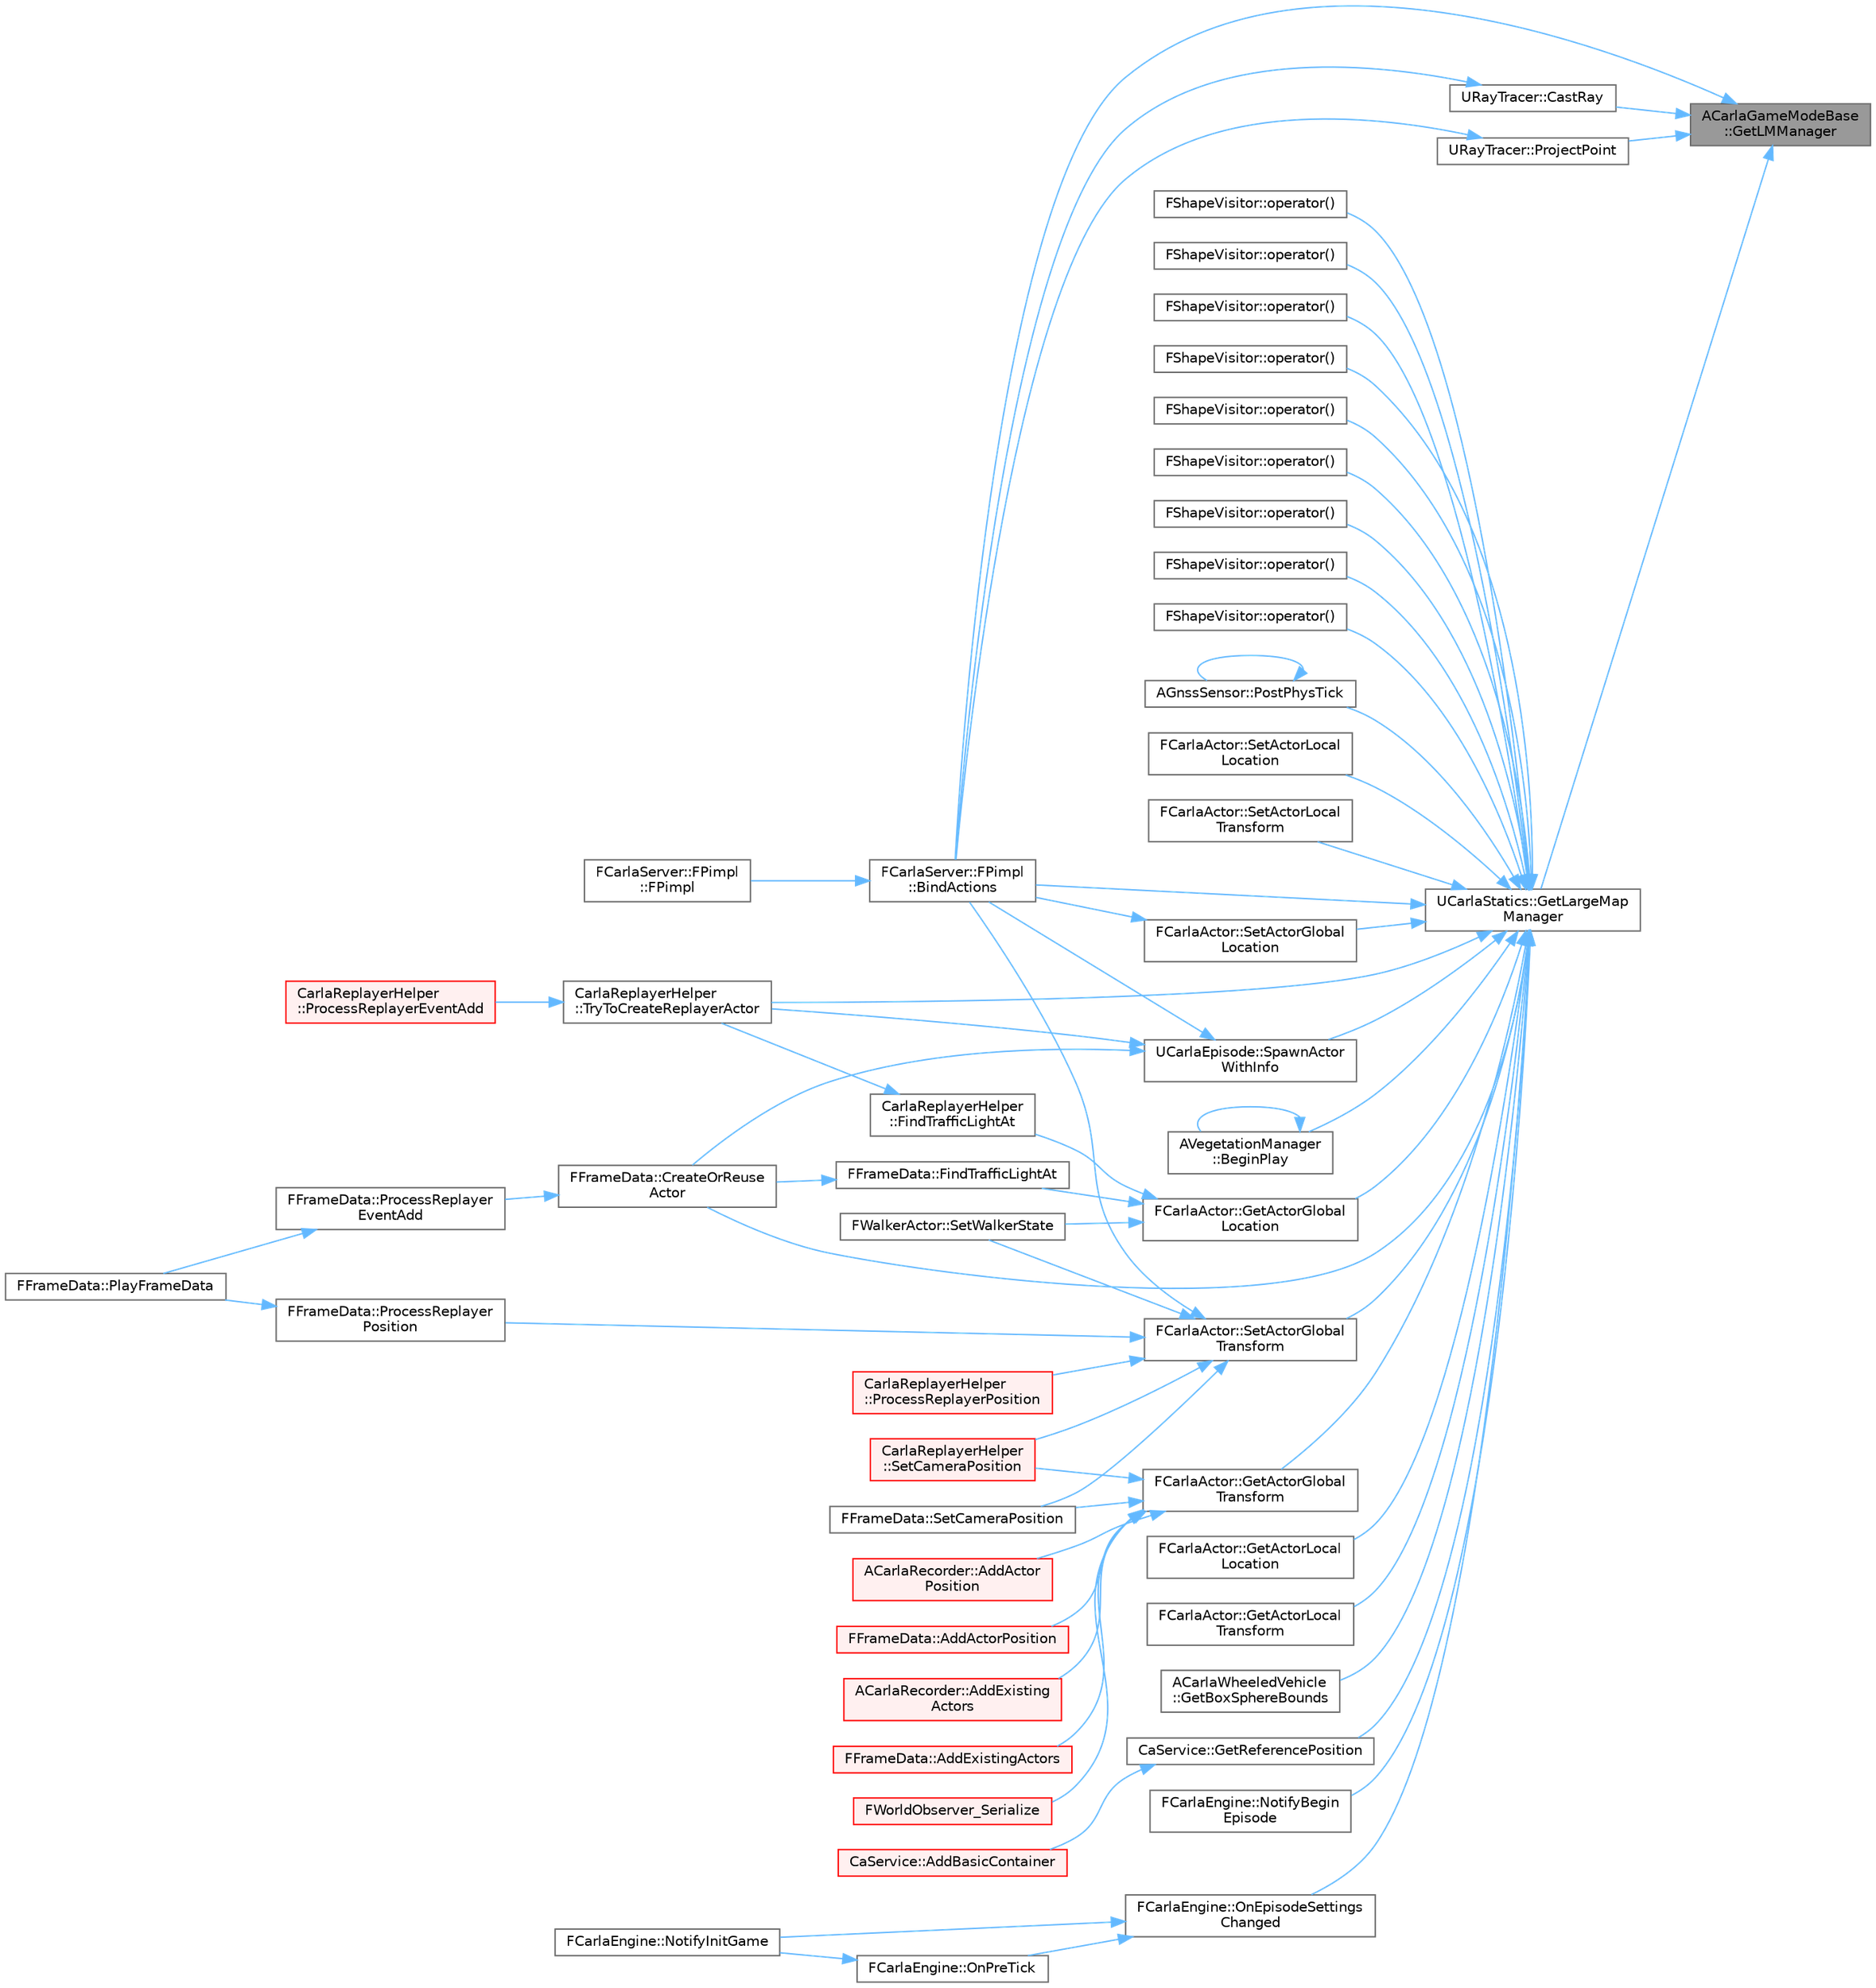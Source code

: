 digraph "ACarlaGameModeBase::GetLMManager"
{
 // INTERACTIVE_SVG=YES
 // LATEX_PDF_SIZE
  bgcolor="transparent";
  edge [fontname=Helvetica,fontsize=10,labelfontname=Helvetica,labelfontsize=10];
  node [fontname=Helvetica,fontsize=10,shape=box,height=0.2,width=0.4];
  rankdir="RL";
  Node1 [id="Node000001",label="ACarlaGameModeBase\l::GetLMManager",height=0.2,width=0.4,color="gray40", fillcolor="grey60", style="filled", fontcolor="black",tooltip=" "];
  Node1 -> Node2 [id="edge1_Node000001_Node000002",dir="back",color="steelblue1",style="solid",tooltip=" "];
  Node2 [id="Node000002",label="FCarlaServer::FPimpl\l::BindActions",height=0.2,width=0.4,color="grey40", fillcolor="white", style="filled",URL="$d7/d97/classFCarlaServer_1_1FPimpl.html#a675a6b572112a21e8bc011dddfd0de86",tooltip=" "];
  Node2 -> Node3 [id="edge2_Node000002_Node000003",dir="back",color="steelblue1",style="solid",tooltip=" "];
  Node3 [id="Node000003",label="FCarlaServer::FPimpl\l::FPimpl",height=0.2,width=0.4,color="grey40", fillcolor="white", style="filled",URL="$d7/d97/classFCarlaServer_1_1FPimpl.html#ab9ff29fc81bd2f9a14677941c7f7b62d",tooltip=" "];
  Node1 -> Node4 [id="edge3_Node000001_Node000004",dir="back",color="steelblue1",style="solid",tooltip=" "];
  Node4 [id="Node000004",label="URayTracer::CastRay",height=0.2,width=0.4,color="grey40", fillcolor="white", style="filled",URL="$dc/d5b/classURayTracer.html#adc272ed6af91ede61aeacb6bc8fcf36d",tooltip=" "];
  Node4 -> Node2 [id="edge4_Node000004_Node000002",dir="back",color="steelblue1",style="solid",tooltip=" "];
  Node1 -> Node5 [id="edge5_Node000001_Node000005",dir="back",color="steelblue1",style="solid",tooltip=" "];
  Node5 [id="Node000005",label="UCarlaStatics::GetLargeMap\lManager",height=0.2,width=0.4,color="grey40", fillcolor="white", style="filled",URL="$d7/d1e/classUCarlaStatics.html#a8137f56360aa59de44591fce99608dc4",tooltip=" "];
  Node5 -> Node6 [id="edge6_Node000005_Node000006",dir="back",color="steelblue1",style="solid",tooltip=" "];
  Node6 [id="Node000006",label="AVegetationManager\l::BeginPlay",height=0.2,width=0.4,color="grey40", fillcolor="white", style="filled",URL="$dd/dfc/classAVegetationManager.html#ad8d1fb58c6f26e253d6466e8a240ead2",tooltip=" "];
  Node6 -> Node6 [id="edge7_Node000006_Node000006",dir="back",color="steelblue1",style="solid",tooltip=" "];
  Node5 -> Node2 [id="edge8_Node000005_Node000002",dir="back",color="steelblue1",style="solid",tooltip=" "];
  Node5 -> Node7 [id="edge9_Node000005_Node000007",dir="back",color="steelblue1",style="solid",tooltip=" "];
  Node7 [id="Node000007",label="FFrameData::CreateOrReuse\lActor",height=0.2,width=0.4,color="grey40", fillcolor="white", style="filled",URL="$de/db4/classFFrameData.html#a1a36eaa480c6a680c42ad3a4af5452e9",tooltip=" "];
  Node7 -> Node8 [id="edge10_Node000007_Node000008",dir="back",color="steelblue1",style="solid",tooltip=" "];
  Node8 [id="Node000008",label="FFrameData::ProcessReplayer\lEventAdd",height=0.2,width=0.4,color="grey40", fillcolor="white", style="filled",URL="$de/db4/classFFrameData.html#acb9dd2fef7b2779243ef04116465155d",tooltip=" "];
  Node8 -> Node9 [id="edge11_Node000008_Node000009",dir="back",color="steelblue1",style="solid",tooltip=" "];
  Node9 [id="Node000009",label="FFrameData::PlayFrameData",height=0.2,width=0.4,color="grey40", fillcolor="white", style="filled",URL="$de/db4/classFFrameData.html#aa23cccda1659af6f10264e73a73c1e27",tooltip=" "];
  Node5 -> Node10 [id="edge12_Node000005_Node000010",dir="back",color="steelblue1",style="solid",tooltip=" "];
  Node10 [id="Node000010",label="FCarlaActor::GetActorGlobal\lLocation",height=0.2,width=0.4,color="grey40", fillcolor="white", style="filled",URL="$dc/dde/classFCarlaActor.html#a948c2853f69c6cc0933ab4b7be759f6c",tooltip=" "];
  Node10 -> Node11 [id="edge13_Node000010_Node000011",dir="back",color="steelblue1",style="solid",tooltip=" "];
  Node11 [id="Node000011",label="CarlaReplayerHelper\l::FindTrafficLightAt",height=0.2,width=0.4,color="grey40", fillcolor="white", style="filled",URL="$d8/d27/classCarlaReplayerHelper.html#a869ec3592ae11f35259df80e85326b51",tooltip=" "];
  Node11 -> Node12 [id="edge14_Node000011_Node000012",dir="back",color="steelblue1",style="solid",tooltip=" "];
  Node12 [id="Node000012",label="CarlaReplayerHelper\l::TryToCreateReplayerActor",height=0.2,width=0.4,color="grey40", fillcolor="white", style="filled",URL="$d8/d27/classCarlaReplayerHelper.html#a12b09e8ccf752714a3114f9858c274e7",tooltip=" "];
  Node12 -> Node13 [id="edge15_Node000012_Node000013",dir="back",color="steelblue1",style="solid",tooltip=" "];
  Node13 [id="Node000013",label="CarlaReplayerHelper\l::ProcessReplayerEventAdd",height=0.2,width=0.4,color="red", fillcolor="#FFF0F0", style="filled",URL="$d8/d27/classCarlaReplayerHelper.html#ad2578fb20f971e6e27bd1895d8884e6d",tooltip=" "];
  Node10 -> Node30 [id="edge16_Node000010_Node000030",dir="back",color="steelblue1",style="solid",tooltip=" "];
  Node30 [id="Node000030",label="FFrameData::FindTrafficLightAt",height=0.2,width=0.4,color="grey40", fillcolor="white", style="filled",URL="$de/db4/classFFrameData.html#a4033b5882fb0fe5a9539fa5076bae8fe",tooltip=" "];
  Node30 -> Node7 [id="edge17_Node000030_Node000007",dir="back",color="steelblue1",style="solid",tooltip=" "];
  Node10 -> Node31 [id="edge18_Node000010_Node000031",dir="back",color="steelblue1",style="solid",tooltip=" "];
  Node31 [id="Node000031",label="FWalkerActor::SetWalkerState",height=0.2,width=0.4,color="grey40", fillcolor="white", style="filled",URL="$df/dbd/classFWalkerActor.html#a9e8cc958f7bdbf3e30d8752da1566eb8",tooltip=" "];
  Node5 -> Node32 [id="edge19_Node000005_Node000032",dir="back",color="steelblue1",style="solid",tooltip=" "];
  Node32 [id="Node000032",label="FCarlaActor::GetActorGlobal\lTransform",height=0.2,width=0.4,color="grey40", fillcolor="white", style="filled",URL="$dc/dde/classFCarlaActor.html#a850736f8ac70a32c1b5a1332783a7e9d",tooltip=" "];
  Node32 -> Node33 [id="edge20_Node000032_Node000033",dir="back",color="steelblue1",style="solid",tooltip=" "];
  Node33 [id="Node000033",label="ACarlaRecorder::AddActor\lPosition",height=0.2,width=0.4,color="red", fillcolor="#FFF0F0", style="filled",URL="$dd/db9/classACarlaRecorder.html#aed2e519fae4c16f4cb96cd0a73e9ee66",tooltip=" "];
  Node32 -> Node34 [id="edge21_Node000032_Node000034",dir="back",color="steelblue1",style="solid",tooltip=" "];
  Node34 [id="Node000034",label="FFrameData::AddActorPosition",height=0.2,width=0.4,color="red", fillcolor="#FFF0F0", style="filled",URL="$de/db4/classFFrameData.html#a800126fd645b244128944bab5af9acfc",tooltip=" "];
  Node32 -> Node38 [id="edge22_Node000032_Node000038",dir="back",color="steelblue1",style="solid",tooltip=" "];
  Node38 [id="Node000038",label="ACarlaRecorder::AddExisting\lActors",height=0.2,width=0.4,color="red", fillcolor="#FFF0F0", style="filled",URL="$dd/db9/classACarlaRecorder.html#a820569404a522e28f6c4d3d638712214",tooltip=" "];
  Node32 -> Node39 [id="edge23_Node000032_Node000039",dir="back",color="steelblue1",style="solid",tooltip=" "];
  Node39 [id="Node000039",label="FFrameData::AddExistingActors",height=0.2,width=0.4,color="red", fillcolor="#FFF0F0", style="filled",URL="$de/db4/classFFrameData.html#a2f68334284edda61421273395e9bb325",tooltip=" "];
  Node32 -> Node40 [id="edge24_Node000032_Node000040",dir="back",color="steelblue1",style="solid",tooltip=" "];
  Node40 [id="Node000040",label="FWorldObserver_Serialize",height=0.2,width=0.4,color="red", fillcolor="#FFF0F0", style="filled",URL="$d9/de7/WorldObserver_8cpp.html#a55e677eb5bd393082eef8383920b2fde",tooltip=" "];
  Node32 -> Node42 [id="edge25_Node000032_Node000042",dir="back",color="steelblue1",style="solid",tooltip=" "];
  Node42 [id="Node000042",label="CarlaReplayerHelper\l::SetCameraPosition",height=0.2,width=0.4,color="red", fillcolor="#FFF0F0", style="filled",URL="$d8/d27/classCarlaReplayerHelper.html#aee66c1ec57db9bff60d6d22c9c08a09d",tooltip=" "];
  Node32 -> Node44 [id="edge26_Node000032_Node000044",dir="back",color="steelblue1",style="solid",tooltip=" "];
  Node44 [id="Node000044",label="FFrameData::SetCameraPosition",height=0.2,width=0.4,color="grey40", fillcolor="white", style="filled",URL="$de/db4/classFFrameData.html#a92c77c96fab62bab915a7419b491d72a",tooltip=" "];
  Node5 -> Node45 [id="edge27_Node000005_Node000045",dir="back",color="steelblue1",style="solid",tooltip=" "];
  Node45 [id="Node000045",label="FCarlaActor::GetActorLocal\lLocation",height=0.2,width=0.4,color="grey40", fillcolor="white", style="filled",URL="$dc/dde/classFCarlaActor.html#a31ea6384b6d51d5aeb40dd46d1b87632",tooltip=" "];
  Node5 -> Node46 [id="edge28_Node000005_Node000046",dir="back",color="steelblue1",style="solid",tooltip=" "];
  Node46 [id="Node000046",label="FCarlaActor::GetActorLocal\lTransform",height=0.2,width=0.4,color="grey40", fillcolor="white", style="filled",URL="$dc/dde/classFCarlaActor.html#ad58e09f23dad7acee8ae551f98d9c665",tooltip=" "];
  Node5 -> Node47 [id="edge29_Node000005_Node000047",dir="back",color="steelblue1",style="solid",tooltip=" "];
  Node47 [id="Node000047",label="ACarlaWheeledVehicle\l::GetBoxSphereBounds",height=0.2,width=0.4,color="grey40", fillcolor="white", style="filled",URL="$d5/d70/classACarlaWheeledVehicle.html#a05082a60f9f8268548df2ca5dc287a85",tooltip=" "];
  Node5 -> Node48 [id="edge30_Node000005_Node000048",dir="back",color="steelblue1",style="solid",tooltip=" "];
  Node48 [id="Node000048",label="CaService::GetReferencePosition",height=0.2,width=0.4,color="grey40", fillcolor="white", style="filled",URL="$dc/d72/classCaService.html#a1afb5ef6b14dc245a4e587e680b0e519",tooltip=" "];
  Node48 -> Node49 [id="edge31_Node000048_Node000049",dir="back",color="steelblue1",style="solid",tooltip=" "];
  Node49 [id="Node000049",label="CaService::AddBasicContainer",height=0.2,width=0.4,color="red", fillcolor="#FFF0F0", style="filled",URL="$dc/d72/classCaService.html#afecf9177ad7c234805ef94facc28f0b3",tooltip=" "];
  Node5 -> Node18 [id="edge32_Node000005_Node000018",dir="back",color="steelblue1",style="solid",tooltip=" "];
  Node18 [id="Node000018",label="FCarlaEngine::NotifyBegin\lEpisode",height=0.2,width=0.4,color="grey40", fillcolor="white", style="filled",URL="$dc/d49/classFCarlaEngine.html#ab4c918e4d4855a26ab57c4bb79ad4645",tooltip=" "];
  Node5 -> Node56 [id="edge33_Node000005_Node000056",dir="back",color="steelblue1",style="solid",tooltip=" "];
  Node56 [id="Node000056",label="FCarlaEngine::OnEpisodeSettings\lChanged",height=0.2,width=0.4,color="grey40", fillcolor="white", style="filled",URL="$dc/d49/classFCarlaEngine.html#a066406637bc234c9988a34b83ab5ca43",tooltip=" "];
  Node56 -> Node37 [id="edge34_Node000056_Node000037",dir="back",color="steelblue1",style="solid",tooltip=" "];
  Node37 [id="Node000037",label="FCarlaEngine::NotifyInitGame",height=0.2,width=0.4,color="grey40", fillcolor="white", style="filled",URL="$dc/d49/classFCarlaEngine.html#ab8d13063cde985781237dd7da308227e",tooltip=" "];
  Node56 -> Node57 [id="edge35_Node000056_Node000057",dir="back",color="steelblue1",style="solid",tooltip=" "];
  Node57 [id="Node000057",label="FCarlaEngine::OnPreTick",height=0.2,width=0.4,color="grey40", fillcolor="white", style="filled",URL="$dc/d49/classFCarlaEngine.html#a1d6c0de9d084612778c34175ab248670",tooltip=" "];
  Node57 -> Node37 [id="edge36_Node000057_Node000037",dir="back",color="steelblue1",style="solid",tooltip=" "];
  Node5 -> Node58 [id="edge37_Node000005_Node000058",dir="back",color="steelblue1",style="solid",tooltip=" "];
  Node58 [id="Node000058",label="FShapeVisitor::operator()",height=0.2,width=0.4,color="grey40", fillcolor="white", style="filled",URL="$dd/d3c/structFShapeVisitor.html#ab1ef3a957dae189531fd6fc27478c8ed",tooltip=" "];
  Node5 -> Node59 [id="edge38_Node000005_Node000059",dir="back",color="steelblue1",style="solid",tooltip=" "];
  Node59 [id="Node000059",label="FShapeVisitor::operator()",height=0.2,width=0.4,color="grey40", fillcolor="white", style="filled",URL="$dd/d3c/structFShapeVisitor.html#a6b55aea74f77b850d341c4d9d7e2dcfa",tooltip=" "];
  Node5 -> Node60 [id="edge39_Node000005_Node000060",dir="back",color="steelblue1",style="solid",tooltip=" "];
  Node60 [id="Node000060",label="FShapeVisitor::operator()",height=0.2,width=0.4,color="grey40", fillcolor="white", style="filled",URL="$dd/d3c/structFShapeVisitor.html#a2c0757fc34a9e5e7432cc28e769ee297",tooltip=" "];
  Node5 -> Node61 [id="edge40_Node000005_Node000061",dir="back",color="steelblue1",style="solid",tooltip=" "];
  Node61 [id="Node000061",label="FShapeVisitor::operator()",height=0.2,width=0.4,color="grey40", fillcolor="white", style="filled",URL="$dd/d3c/structFShapeVisitor.html#afe16d10002d3a8f4dcec7981f02d8ab1",tooltip=" "];
  Node5 -> Node62 [id="edge41_Node000005_Node000062",dir="back",color="steelblue1",style="solid",tooltip=" "];
  Node62 [id="Node000062",label="FShapeVisitor::operator()",height=0.2,width=0.4,color="grey40", fillcolor="white", style="filled",URL="$dd/d3c/structFShapeVisitor.html#a775bf049cb0741c32f0d5311d59f827e",tooltip=" "];
  Node5 -> Node63 [id="edge42_Node000005_Node000063",dir="back",color="steelblue1",style="solid",tooltip=" "];
  Node63 [id="Node000063",label="FShapeVisitor::operator()",height=0.2,width=0.4,color="grey40", fillcolor="white", style="filled",URL="$dd/d3c/structFShapeVisitor.html#a4936c36f3d8fb23ddb604dacd888637d",tooltip=" "];
  Node5 -> Node64 [id="edge43_Node000005_Node000064",dir="back",color="steelblue1",style="solid",tooltip=" "];
  Node64 [id="Node000064",label="FShapeVisitor::operator()",height=0.2,width=0.4,color="grey40", fillcolor="white", style="filled",URL="$dd/d3c/structFShapeVisitor.html#a74199d0fac1a5dd2b07b7627eeb51b6f",tooltip=" "];
  Node5 -> Node65 [id="edge44_Node000005_Node000065",dir="back",color="steelblue1",style="solid",tooltip=" "];
  Node65 [id="Node000065",label="FShapeVisitor::operator()",height=0.2,width=0.4,color="grey40", fillcolor="white", style="filled",URL="$dd/d3c/structFShapeVisitor.html#aca33cd5634e8447e4a194e068bc1b3d9",tooltip=" "];
  Node5 -> Node66 [id="edge45_Node000005_Node000066",dir="back",color="steelblue1",style="solid",tooltip=" "];
  Node66 [id="Node000066",label="FShapeVisitor::operator()",height=0.2,width=0.4,color="grey40", fillcolor="white", style="filled",URL="$dd/d3c/structFShapeVisitor.html#ac73f24498473b23e52f00f82e4506723",tooltip=" "];
  Node5 -> Node67 [id="edge46_Node000005_Node000067",dir="back",color="steelblue1",style="solid",tooltip=" "];
  Node67 [id="Node000067",label="AGnssSensor::PostPhysTick",height=0.2,width=0.4,color="grey40", fillcolor="white", style="filled",URL="$d0/dc3/classAGnssSensor.html#a319d23bd045d2c1451f03bfacf666758",tooltip=" "];
  Node67 -> Node67 [id="edge47_Node000067_Node000067",dir="back",color="steelblue1",style="solid",tooltip=" "];
  Node5 -> Node68 [id="edge48_Node000005_Node000068",dir="back",color="steelblue1",style="solid",tooltip=" "];
  Node68 [id="Node000068",label="FCarlaActor::SetActorGlobal\lLocation",height=0.2,width=0.4,color="grey40", fillcolor="white", style="filled",URL="$dc/dde/classFCarlaActor.html#a90dbf3af126409f9dee3bfca219f4c1d",tooltip=" "];
  Node68 -> Node2 [id="edge49_Node000068_Node000002",dir="back",color="steelblue1",style="solid",tooltip=" "];
  Node5 -> Node69 [id="edge50_Node000005_Node000069",dir="back",color="steelblue1",style="solid",tooltip=" "];
  Node69 [id="Node000069",label="FCarlaActor::SetActorGlobal\lTransform",height=0.2,width=0.4,color="grey40", fillcolor="white", style="filled",URL="$dc/dde/classFCarlaActor.html#a8d28fe1cdf66fc6328cdecab9b5a1fbc",tooltip=" "];
  Node69 -> Node2 [id="edge51_Node000069_Node000002",dir="back",color="steelblue1",style="solid",tooltip=" "];
  Node69 -> Node70 [id="edge52_Node000069_Node000070",dir="back",color="steelblue1",style="solid",tooltip=" "];
  Node70 [id="Node000070",label="CarlaReplayerHelper\l::ProcessReplayerPosition",height=0.2,width=0.4,color="red", fillcolor="#FFF0F0", style="filled",URL="$d8/d27/classCarlaReplayerHelper.html#ab7a1fa75d5db92f7961697e7b68418fd",tooltip=" "];
  Node69 -> Node72 [id="edge53_Node000069_Node000072",dir="back",color="steelblue1",style="solid",tooltip=" "];
  Node72 [id="Node000072",label="FFrameData::ProcessReplayer\lPosition",height=0.2,width=0.4,color="grey40", fillcolor="white", style="filled",URL="$de/db4/classFFrameData.html#a224d896be06d6bbf9d2936f3963e4843",tooltip=" "];
  Node72 -> Node9 [id="edge54_Node000072_Node000009",dir="back",color="steelblue1",style="solid",tooltip=" "];
  Node69 -> Node42 [id="edge55_Node000069_Node000042",dir="back",color="steelblue1",style="solid",tooltip=" "];
  Node69 -> Node44 [id="edge56_Node000069_Node000044",dir="back",color="steelblue1",style="solid",tooltip=" "];
  Node69 -> Node31 [id="edge57_Node000069_Node000031",dir="back",color="steelblue1",style="solid",tooltip=" "];
  Node5 -> Node73 [id="edge58_Node000005_Node000073",dir="back",color="steelblue1",style="solid",tooltip=" "];
  Node73 [id="Node000073",label="FCarlaActor::SetActorLocal\lLocation",height=0.2,width=0.4,color="grey40", fillcolor="white", style="filled",URL="$dc/dde/classFCarlaActor.html#ac99984231f465b5c2a65a3e56b982705",tooltip=" "];
  Node5 -> Node74 [id="edge59_Node000005_Node000074",dir="back",color="steelblue1",style="solid",tooltip=" "];
  Node74 [id="Node000074",label="FCarlaActor::SetActorLocal\lTransform",height=0.2,width=0.4,color="grey40", fillcolor="white", style="filled",URL="$dc/dde/classFCarlaActor.html#a3615c8730cce39d0a04098251e12e059",tooltip=" "];
  Node5 -> Node75 [id="edge60_Node000005_Node000075",dir="back",color="steelblue1",style="solid",tooltip=" "];
  Node75 [id="Node000075",label="UCarlaEpisode::SpawnActor\lWithInfo",height=0.2,width=0.4,color="grey40", fillcolor="white", style="filled",URL="$dc/d84/classUCarlaEpisode.html#a84b234957cb3f3f24d3780d420410068",tooltip="Spawns an actor based on ActorDescription at Transform."];
  Node75 -> Node2 [id="edge61_Node000075_Node000002",dir="back",color="steelblue1",style="solid",tooltip=" "];
  Node75 -> Node7 [id="edge62_Node000075_Node000007",dir="back",color="steelblue1",style="solid",tooltip=" "];
  Node75 -> Node12 [id="edge63_Node000075_Node000012",dir="back",color="steelblue1",style="solid",tooltip=" "];
  Node5 -> Node12 [id="edge64_Node000005_Node000012",dir="back",color="steelblue1",style="solid",tooltip=" "];
  Node1 -> Node76 [id="edge65_Node000001_Node000076",dir="back",color="steelblue1",style="solid",tooltip=" "];
  Node76 [id="Node000076",label="URayTracer::ProjectPoint",height=0.2,width=0.4,color="grey40", fillcolor="white", style="filled",URL="$dc/d5b/classURayTracer.html#a8d0864e2e64ab97875ff30a74eecf319",tooltip=" "];
  Node76 -> Node2 [id="edge66_Node000076_Node000002",dir="back",color="steelblue1",style="solid",tooltip=" "];
}
